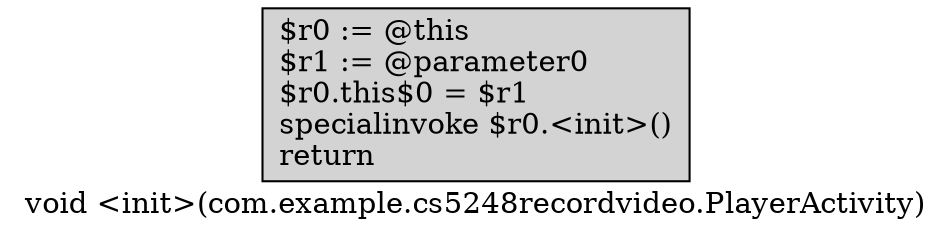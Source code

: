 digraph "void <init>(com.example.cs5248recordvideo.PlayerActivity)" {
    label="void <init>(com.example.cs5248recordvideo.PlayerActivity)";
    node [shape=box];
    "0" [style=filled,fillcolor=gray,style=filled,fillcolor=lightgray,label="$r0 := @this\l$r1 := @parameter0\l$r0.this$0 = $r1\lspecialinvoke $r0.<init>()\lreturn\l",];
}
